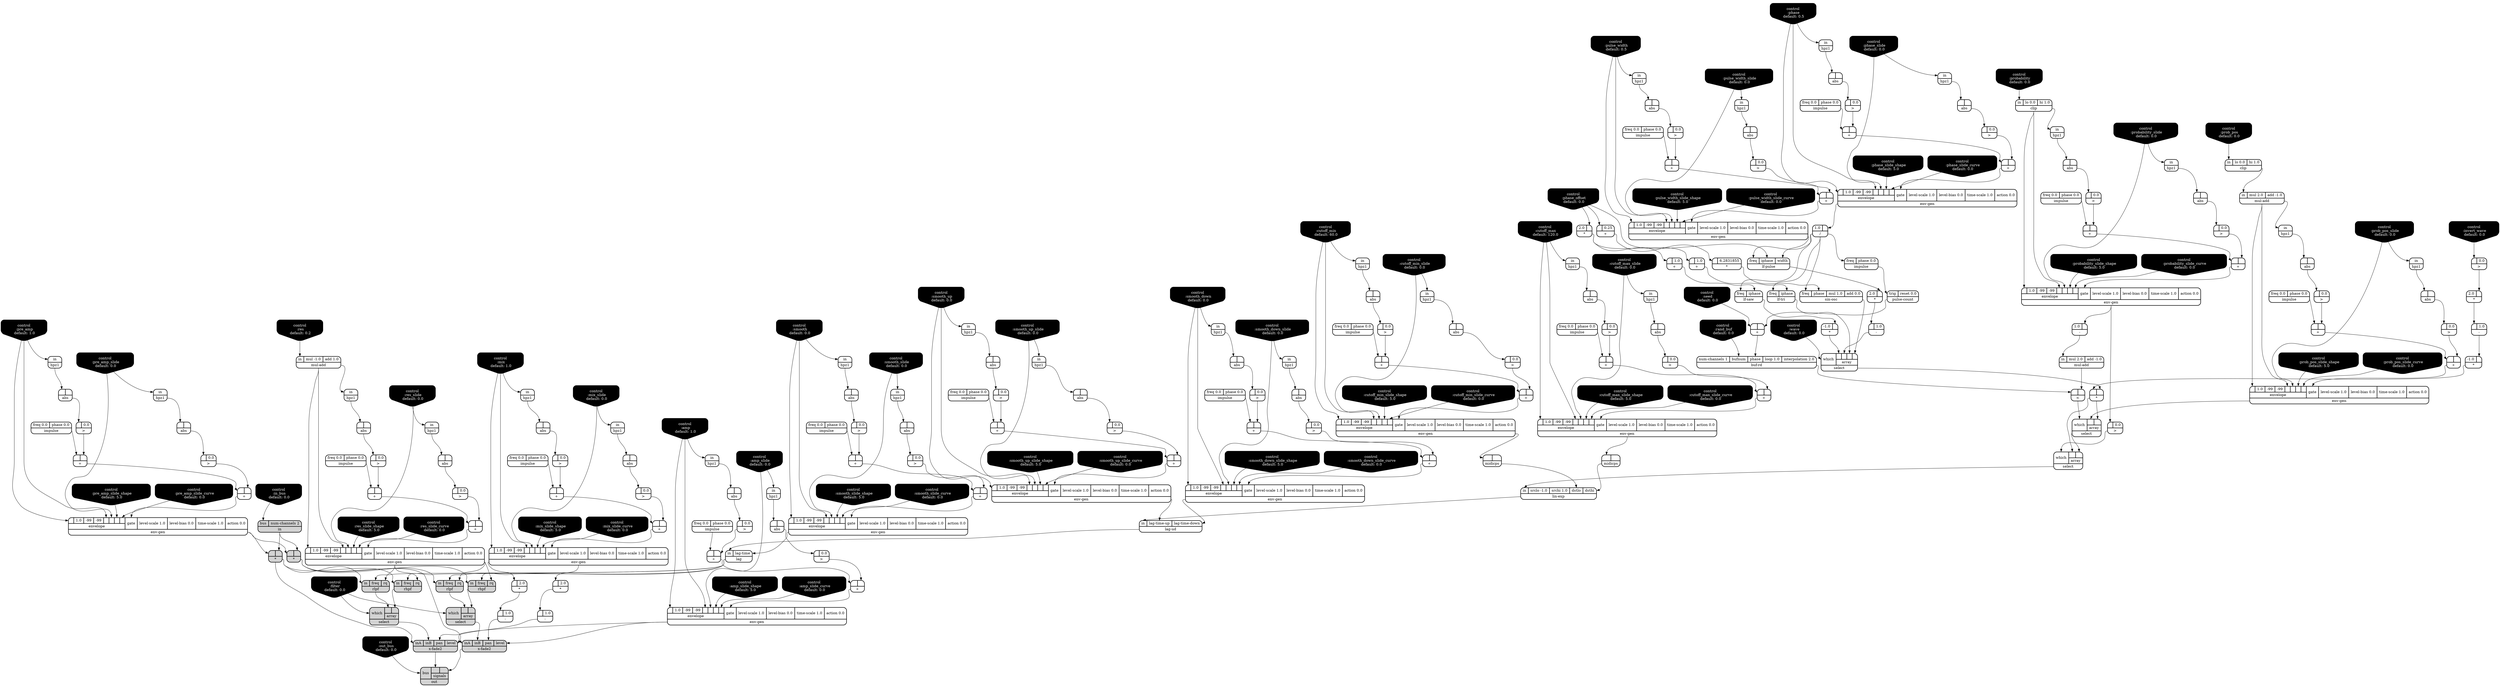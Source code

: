 digraph synthdef {
73 [label = "{{ <a> 2.0|<b> } |<__UG_NAME__>* }" style="bold, rounded" shape=record rankdir=LR];
75 [label = "{{ <a> -1.0|<b> } |<__UG_NAME__>* }" style="bold, rounded" shape=record rankdir=LR];
87 [label = "{{ <a> 2.0|<b> } |<__UG_NAME__>* }" style="bold, rounded" shape=record rankdir=LR];
90 [label = "{{ <a> -1.0|<b> } |<__UG_NAME__>* }" style="bold, rounded" shape=record rankdir=LR];
102 [label = "{{ <a> 2.0|<b> } |<__UG_NAME__>* }" style="bold, rounded" shape=record rankdir=LR];
107 [label = "{{ <a> |<b> 6.2831855} |<__UG_NAME__>* }" style="bold, rounded" shape=record rankdir=LR];
110 [label = "{{ <a> |<b> } |<__UG_NAME__>* }" style="bold, rounded" shape=record rankdir=LR];
201 [label = "{{ <a> |<b> } |<__UG_NAME__>* }" style="filled, bold, rounded"  shape=record rankdir=LR];
218 [label = "{{ <a> |<b> } |<__UG_NAME__>* }" style="filled, bold, rounded"  shape=record rankdir=LR];
228 [label = "{{ <a> |<b> 2.0} |<__UG_NAME__>* }" style="bold, rounded" shape=record rankdir=LR];
230 [label = "{{ <a> |<b> 2.0} |<__UG_NAME__>* }" style="bold, rounded" shape=record rankdir=LR];
65 [label = "{{ <a> |<b> } |<__UG_NAME__>+ }" style="bold, rounded" shape=record rankdir=LR];
69 [label = "{{ <a> |<b> } |<__UG_NAME__>+ }" style="bold, rounded" shape=record rankdir=LR];
80 [label = "{{ <a> |<b> } |<__UG_NAME__>+ }" style="bold, rounded" shape=record rankdir=LR];
84 [label = "{{ <a> |<b> } |<__UG_NAME__>+ }" style="bold, rounded" shape=record rankdir=LR];
88 [label = "{{ <a> |<b> 1.0} |<__UG_NAME__>+ }" style="bold, rounded" shape=record rankdir=LR];
95 [label = "{{ <a> |<b> } |<__UG_NAME__>+ }" style="bold, rounded" shape=record rankdir=LR];
99 [label = "{{ <a> |<b> } |<__UG_NAME__>+ }" style="bold, rounded" shape=record rankdir=LR];
104 [label = "{{ <a> |<b> 1.0} |<__UG_NAME__>+ }" style="bold, rounded" shape=record rankdir=LR];
106 [label = "{{ <a> |<b> 0.25} |<__UG_NAME__>+ }" style="bold, rounded" shape=record rankdir=LR];
113 [label = "{{ <a> |<b> } |<__UG_NAME__>+ }" style="bold, rounded" shape=record rankdir=LR];
124 [label = "{{ <a> |<b> } |<__UG_NAME__>+ }" style="bold, rounded" shape=record rankdir=LR];
128 [label = "{{ <a> |<b> } |<__UG_NAME__>+ }" style="bold, rounded" shape=record rankdir=LR];
136 [label = "{{ <a> |<b> } |<__UG_NAME__>+ }" style="bold, rounded" shape=record rankdir=LR];
140 [label = "{{ <a> |<b> } |<__UG_NAME__>+ }" style="bold, rounded" shape=record rankdir=LR];
147 [label = "{{ <a> |<b> } |<__UG_NAME__>+ }" style="bold, rounded" shape=record rankdir=LR];
151 [label = "{{ <a> |<b> } |<__UG_NAME__>+ }" style="bold, rounded" shape=record rankdir=LR];
159 [label = "{{ <a> |<b> } |<__UG_NAME__>+ }" style="bold, rounded" shape=record rankdir=LR];
163 [label = "{{ <a> |<b> } |<__UG_NAME__>+ }" style="bold, rounded" shape=record rankdir=LR];
169 [label = "{{ <a> |<b> } |<__UG_NAME__>+ }" style="bold, rounded" shape=record rankdir=LR];
173 [label = "{{ <a> |<b> } |<__UG_NAME__>+ }" style="bold, rounded" shape=record rankdir=LR];
180 [label = "{{ <a> |<b> } |<__UG_NAME__>+ }" style="bold, rounded" shape=record rankdir=LR];
184 [label = "{{ <a> |<b> } |<__UG_NAME__>+ }" style="bold, rounded" shape=record rankdir=LR];
194 [label = "{{ <a> |<b> } |<__UG_NAME__>+ }" style="bold, rounded" shape=record rankdir=LR];
198 [label = "{{ <a> |<b> } |<__UG_NAME__>+ }" style="bold, rounded" shape=record rankdir=LR];
207 [label = "{{ <a> |<b> } |<__UG_NAME__>+ }" style="bold, rounded" shape=record rankdir=LR];
211 [label = "{{ <a> |<b> } |<__UG_NAME__>+ }" style="bold, rounded" shape=record rankdir=LR];
217 [label = "{{ <a> |<b> } |<__UG_NAME__>+ }" style="bold, rounded" shape=record rankdir=LR];
226 [label = "{{ <a> |<b> } |<__UG_NAME__>+ }" style="bold, rounded" shape=record rankdir=LR];
238 [label = "{{ <a> |<b> } |<__UG_NAME__>+ }" style="bold, rounded" shape=record rankdir=LR];
239 [label = "{{ <a> |<b> } |<__UG_NAME__>+ }" style="bold, rounded" shape=record rankdir=LR];
74 [label = "{{ <a> |<b> 1.0} |<__UG_NAME__>- }" style="bold, rounded" shape=record rankdir=LR];
103 [label = "{{ <a> |<b> 1.0} |<__UG_NAME__>- }" style="bold, rounded" shape=record rankdir=LR];
115 [label = "{{ <a> 1.0|<b> } |<__UG_NAME__>- }" style="bold, rounded" shape=record rankdir=LR];
229 [label = "{{ <a> |<b> 1.0} |<__UG_NAME__>- }" style="bold, rounded" shape=record rankdir=LR];
231 [label = "{{ <a> |<b> 1.0} |<__UG_NAME__>- }" style="bold, rounded" shape=record rankdir=LR];
86 [label = "{{ <a> 1.0|<b> } |<__UG_NAME__>/ }" style="bold, rounded" shape=record rankdir=LR];
117 [label = "{{ <a> |<b> } |<__UG_NAME__>\< }" style="bold, rounded" shape=record rankdir=LR];
64 [label = "{{ <a> |<b> 0.0} |<__UG_NAME__>\> }" style="bold, rounded" shape=record rankdir=LR];
68 [label = "{{ <a> |<b> 0.0} |<__UG_NAME__>\> }" style="bold, rounded" shape=record rankdir=LR];
71 [label = "{{ <a> |<b> 0.0} |<__UG_NAME__>\> }" style="bold, rounded" shape=record rankdir=LR];
72 [label = "{{ <a> |<b> 0.0} |<__UG_NAME__>\> }" style="bold, rounded" shape=record rankdir=LR];
79 [label = "{{ <a> |<b> 0.0} |<__UG_NAME__>\> }" style="bold, rounded" shape=record rankdir=LR];
83 [label = "{{ <a> |<b> 0.0} |<__UG_NAME__>\> }" style="bold, rounded" shape=record rankdir=LR];
94 [label = "{{ <a> |<b> 0.0} |<__UG_NAME__>\> }" style="bold, rounded" shape=record rankdir=LR];
98 [label = "{{ <a> |<b> 0.0} |<__UG_NAME__>\> }" style="bold, rounded" shape=record rankdir=LR];
123 [label = "{{ <a> |<b> 0.0} |<__UG_NAME__>\> }" style="bold, rounded" shape=record rankdir=LR];
127 [label = "{{ <a> |<b> 0.0} |<__UG_NAME__>\> }" style="bold, rounded" shape=record rankdir=LR];
135 [label = "{{ <a> |<b> 0.0} |<__UG_NAME__>\> }" style="bold, rounded" shape=record rankdir=LR];
139 [label = "{{ <a> |<b> 0.0} |<__UG_NAME__>\> }" style="bold, rounded" shape=record rankdir=LR];
146 [label = "{{ <a> |<b> 0.0} |<__UG_NAME__>\> }" style="bold, rounded" shape=record rankdir=LR];
150 [label = "{{ <a> |<b> 0.0} |<__UG_NAME__>\> }" style="bold, rounded" shape=record rankdir=LR];
158 [label = "{{ <a> |<b> 0.0} |<__UG_NAME__>\> }" style="bold, rounded" shape=record rankdir=LR];
162 [label = "{{ <a> |<b> 0.0} |<__UG_NAME__>\> }" style="bold, rounded" shape=record rankdir=LR];
168 [label = "{{ <a> |<b> 0.0} |<__UG_NAME__>\> }" style="bold, rounded" shape=record rankdir=LR];
172 [label = "{{ <a> |<b> 0.0} |<__UG_NAME__>\> }" style="bold, rounded" shape=record rankdir=LR];
179 [label = "{{ <a> |<b> 0.0} |<__UG_NAME__>\> }" style="bold, rounded" shape=record rankdir=LR];
183 [label = "{{ <a> |<b> 0.0} |<__UG_NAME__>\> }" style="bold, rounded" shape=record rankdir=LR];
189 [label = "{{ <a> |<b> 0.0} |<__UG_NAME__>\> }" style="bold, rounded" shape=record rankdir=LR];
193 [label = "{{ <a> |<b> 0.0} |<__UG_NAME__>\> }" style="bold, rounded" shape=record rankdir=LR];
197 [label = "{{ <a> |<b> 0.0} |<__UG_NAME__>\> }" style="bold, rounded" shape=record rankdir=LR];
206 [label = "{{ <a> |<b> 0.0} |<__UG_NAME__>\> }" style="bold, rounded" shape=record rankdir=LR];
210 [label = "{{ <a> |<b> 0.0} |<__UG_NAME__>\> }" style="bold, rounded" shape=record rankdir=LR];
216 [label = "{{ <a> |<b> 0.0} |<__UG_NAME__>\> }" style="bold, rounded" shape=record rankdir=LR];
225 [label = "{{ <a> |<b> 0.0} |<__UG_NAME__>\> }" style="bold, rounded" shape=record rankdir=LR];
237 [label = "{{ <a> |<b> 0.0} |<__UG_NAME__>\> }" style="bold, rounded" shape=record rankdir=LR];
63 [label = "{{ <a> |<b> } |<__UG_NAME__>abs }" style="bold, rounded" shape=record rankdir=LR];
67 [label = "{{ <a> |<b> } |<__UG_NAME__>abs }" style="bold, rounded" shape=record rankdir=LR];
78 [label = "{{ <a> |<b> } |<__UG_NAME__>abs }" style="bold, rounded" shape=record rankdir=LR];
82 [label = "{{ <a> |<b> } |<__UG_NAME__>abs }" style="bold, rounded" shape=record rankdir=LR];
93 [label = "{{ <a> |<b> } |<__UG_NAME__>abs }" style="bold, rounded" shape=record rankdir=LR];
97 [label = "{{ <a> |<b> } |<__UG_NAME__>abs }" style="bold, rounded" shape=record rankdir=LR];
122 [label = "{{ <a> |<b> } |<__UG_NAME__>abs }" style="bold, rounded" shape=record rankdir=LR];
126 [label = "{{ <a> |<b> } |<__UG_NAME__>abs }" style="bold, rounded" shape=record rankdir=LR];
134 [label = "{{ <a> |<b> } |<__UG_NAME__>abs }" style="bold, rounded" shape=record rankdir=LR];
138 [label = "{{ <a> |<b> } |<__UG_NAME__>abs }" style="bold, rounded" shape=record rankdir=LR];
145 [label = "{{ <a> |<b> } |<__UG_NAME__>abs }" style="bold, rounded" shape=record rankdir=LR];
149 [label = "{{ <a> |<b> } |<__UG_NAME__>abs }" style="bold, rounded" shape=record rankdir=LR];
157 [label = "{{ <a> |<b> } |<__UG_NAME__>abs }" style="bold, rounded" shape=record rankdir=LR];
161 [label = "{{ <a> |<b> } |<__UG_NAME__>abs }" style="bold, rounded" shape=record rankdir=LR];
167 [label = "{{ <a> |<b> } |<__UG_NAME__>abs }" style="bold, rounded" shape=record rankdir=LR];
171 [label = "{{ <a> |<b> } |<__UG_NAME__>abs }" style="bold, rounded" shape=record rankdir=LR];
178 [label = "{{ <a> |<b> } |<__UG_NAME__>abs }" style="bold, rounded" shape=record rankdir=LR];
182 [label = "{{ <a> |<b> } |<__UG_NAME__>abs }" style="bold, rounded" shape=record rankdir=LR];
188 [label = "{{ <a> |<b> } |<__UG_NAME__>abs }" style="bold, rounded" shape=record rankdir=LR];
192 [label = "{{ <a> |<b> } |<__UG_NAME__>abs }" style="bold, rounded" shape=record rankdir=LR];
196 [label = "{{ <a> |<b> } |<__UG_NAME__>abs }" style="bold, rounded" shape=record rankdir=LR];
205 [label = "{{ <a> |<b> } |<__UG_NAME__>abs }" style="bold, rounded" shape=record rankdir=LR];
209 [label = "{{ <a> |<b> } |<__UG_NAME__>abs }" style="bold, rounded" shape=record rankdir=LR];
215 [label = "{{ <a> |<b> } |<__UG_NAME__>abs }" style="bold, rounded" shape=record rankdir=LR];
224 [label = "{{ <a> |<b> } |<__UG_NAME__>abs }" style="bold, rounded" shape=record rankdir=LR];
236 [label = "{{ <a> |<b> } |<__UG_NAME__>abs }" style="bold, rounded" shape=record rankdir=LR];
114 [label = "{{ <num____channels> num-channels 1|<bufnum> bufnum|<phase> phase|<loop> loop 1.0|<interpolation> interpolation 2.0} |<__UG_NAME__>buf-rd }" style="bold, rounded" shape=record rankdir=LR];
61 [label = "{{ <in> in|<lo> lo 0.0|<hi> hi 1.0} |<__UG_NAME__>clip }" style="bold, rounded" shape=record rankdir=LR];
119 [label = "{{ <in> in|<lo> lo 0.0|<hi> hi 1.0} |<__UG_NAME__>clip }" style="bold, rounded" shape=record rankdir=LR];
0 [label = "control
 :amp
 default: 1.0" shape=invhouse style="rounded, filled, bold" fillcolor=black fontcolor=white ]; 
1 [label = "control
 :amp_slide
 default: 0.0" shape=invhouse style="rounded, filled, bold" fillcolor=black fontcolor=white ]; 
2 [label = "control
 :amp_slide_shape
 default: 5.0" shape=invhouse style="rounded, filled, bold" fillcolor=black fontcolor=white ]; 
3 [label = "control
 :amp_slide_curve
 default: 0.0" shape=invhouse style="rounded, filled, bold" fillcolor=black fontcolor=white ]; 
4 [label = "control
 :mix
 default: 1.0" shape=invhouse style="rounded, filled, bold" fillcolor=black fontcolor=white ]; 
5 [label = "control
 :mix_slide
 default: 0.0" shape=invhouse style="rounded, filled, bold" fillcolor=black fontcolor=white ]; 
6 [label = "control
 :mix_slide_shape
 default: 5.0" shape=invhouse style="rounded, filled, bold" fillcolor=black fontcolor=white ]; 
7 [label = "control
 :mix_slide_curve
 default: 0.0" shape=invhouse style="rounded, filled, bold" fillcolor=black fontcolor=white ]; 
8 [label = "control
 :pre_amp
 default: 1.0" shape=invhouse style="rounded, filled, bold" fillcolor=black fontcolor=white ]; 
9 [label = "control
 :pre_amp_slide
 default: 0.0" shape=invhouse style="rounded, filled, bold" fillcolor=black fontcolor=white ]; 
10 [label = "control
 :pre_amp_slide_shape
 default: 5.0" shape=invhouse style="rounded, filled, bold" fillcolor=black fontcolor=white ]; 
11 [label = "control
 :pre_amp_slide_curve
 default: 0.0" shape=invhouse style="rounded, filled, bold" fillcolor=black fontcolor=white ]; 
12 [label = "control
 :phase
 default: 0.5" shape=invhouse style="rounded, filled, bold" fillcolor=black fontcolor=white ]; 
13 [label = "control
 :phase_slide
 default: 0.0" shape=invhouse style="rounded, filled, bold" fillcolor=black fontcolor=white ]; 
14 [label = "control
 :phase_slide_shape
 default: 5.0" shape=invhouse style="rounded, filled, bold" fillcolor=black fontcolor=white ]; 
15 [label = "control
 :phase_slide_curve
 default: 0.0" shape=invhouse style="rounded, filled, bold" fillcolor=black fontcolor=white ]; 
16 [label = "control
 :cutoff_min
 default: 60.0" shape=invhouse style="rounded, filled, bold" fillcolor=black fontcolor=white ]; 
17 [label = "control
 :cutoff_min_slide
 default: 0.0" shape=invhouse style="rounded, filled, bold" fillcolor=black fontcolor=white ]; 
18 [label = "control
 :cutoff_min_slide_shape
 default: 5.0" shape=invhouse style="rounded, filled, bold" fillcolor=black fontcolor=white ]; 
19 [label = "control
 :cutoff_min_slide_curve
 default: 0.0" shape=invhouse style="rounded, filled, bold" fillcolor=black fontcolor=white ]; 
20 [label = "control
 :cutoff_max
 default: 120.0" shape=invhouse style="rounded, filled, bold" fillcolor=black fontcolor=white ]; 
21 [label = "control
 :cutoff_max_slide
 default: 0.0" shape=invhouse style="rounded, filled, bold" fillcolor=black fontcolor=white ]; 
22 [label = "control
 :cutoff_max_slide_shape
 default: 5.0" shape=invhouse style="rounded, filled, bold" fillcolor=black fontcolor=white ]; 
23 [label = "control
 :cutoff_max_slide_curve
 default: 0.0" shape=invhouse style="rounded, filled, bold" fillcolor=black fontcolor=white ]; 
24 [label = "control
 :res
 default: 0.2" shape=invhouse style="rounded, filled, bold" fillcolor=black fontcolor=white ]; 
25 [label = "control
 :res_slide
 default: 0.0" shape=invhouse style="rounded, filled, bold" fillcolor=black fontcolor=white ]; 
26 [label = "control
 :res_slide_shape
 default: 5.0" shape=invhouse style="rounded, filled, bold" fillcolor=black fontcolor=white ]; 
27 [label = "control
 :res_slide_curve
 default: 0.0" shape=invhouse style="rounded, filled, bold" fillcolor=black fontcolor=white ]; 
28 [label = "control
 :pulse_width
 default: 0.5" shape=invhouse style="rounded, filled, bold" fillcolor=black fontcolor=white ]; 
29 [label = "control
 :pulse_width_slide
 default: 0.0" shape=invhouse style="rounded, filled, bold" fillcolor=black fontcolor=white ]; 
30 [label = "control
 :pulse_width_slide_shape
 default: 5.0" shape=invhouse style="rounded, filled, bold" fillcolor=black fontcolor=white ]; 
31 [label = "control
 :pulse_width_slide_curve
 default: 0.0" shape=invhouse style="rounded, filled, bold" fillcolor=black fontcolor=white ]; 
32 [label = "control
 :filter
 default: 0.0" shape=invhouse style="rounded, filled, bold" fillcolor=black fontcolor=white ]; 
33 [label = "control
 :smooth
 default: 0.0" shape=invhouse style="rounded, filled, bold" fillcolor=black fontcolor=white ]; 
34 [label = "control
 :smooth_slide
 default: 0.0" shape=invhouse style="rounded, filled, bold" fillcolor=black fontcolor=white ]; 
35 [label = "control
 :smooth_slide_shape
 default: 5.0" shape=invhouse style="rounded, filled, bold" fillcolor=black fontcolor=white ]; 
36 [label = "control
 :smooth_slide_curve
 default: 0.0" shape=invhouse style="rounded, filled, bold" fillcolor=black fontcolor=white ]; 
37 [label = "control
 :smooth_up
 default: 0.0" shape=invhouse style="rounded, filled, bold" fillcolor=black fontcolor=white ]; 
38 [label = "control
 :smooth_up_slide
 default: 0.0" shape=invhouse style="rounded, filled, bold" fillcolor=black fontcolor=white ]; 
39 [label = "control
 :smooth_up_slide_shape
 default: 5.0" shape=invhouse style="rounded, filled, bold" fillcolor=black fontcolor=white ]; 
40 [label = "control
 :smooth_up_slide_curve
 default: 0.0" shape=invhouse style="rounded, filled, bold" fillcolor=black fontcolor=white ]; 
41 [label = "control
 :smooth_down
 default: 0.0" shape=invhouse style="rounded, filled, bold" fillcolor=black fontcolor=white ]; 
42 [label = "control
 :smooth_down_slide
 default: 0.0" shape=invhouse style="rounded, filled, bold" fillcolor=black fontcolor=white ]; 
43 [label = "control
 :smooth_down_slide_shape
 default: 5.0" shape=invhouse style="rounded, filled, bold" fillcolor=black fontcolor=white ]; 
44 [label = "control
 :smooth_down_slide_curve
 default: 0.0" shape=invhouse style="rounded, filled, bold" fillcolor=black fontcolor=white ]; 
45 [label = "control
 :phase_offset
 default: 0.0" shape=invhouse style="rounded, filled, bold" fillcolor=black fontcolor=white ]; 
46 [label = "control
 :wave
 default: 0.0" shape=invhouse style="rounded, filled, bold" fillcolor=black fontcolor=white ]; 
47 [label = "control
 :invert_wave
 default: 0.0" shape=invhouse style="rounded, filled, bold" fillcolor=black fontcolor=white ]; 
48 [label = "control
 :probability
 default: 0.0" shape=invhouse style="rounded, filled, bold" fillcolor=black fontcolor=white ]; 
49 [label = "control
 :probability_slide
 default: 0.0" shape=invhouse style="rounded, filled, bold" fillcolor=black fontcolor=white ]; 
50 [label = "control
 :probability_slide_shape
 default: 5.0" shape=invhouse style="rounded, filled, bold" fillcolor=black fontcolor=white ]; 
51 [label = "control
 :probability_slide_curve
 default: 0.0" shape=invhouse style="rounded, filled, bold" fillcolor=black fontcolor=white ]; 
52 [label = "control
 :prob_pos
 default: 0.0" shape=invhouse style="rounded, filled, bold" fillcolor=black fontcolor=white ]; 
53 [label = "control
 :prob_pos_slide
 default: 0.0" shape=invhouse style="rounded, filled, bold" fillcolor=black fontcolor=white ]; 
54 [label = "control
 :prob_pos_slide_shape
 default: 5.0" shape=invhouse style="rounded, filled, bold" fillcolor=black fontcolor=white ]; 
55 [label = "control
 :prob_pos_slide_curve
 default: 0.0" shape=invhouse style="rounded, filled, bold" fillcolor=black fontcolor=white ]; 
56 [label = "control
 :seed
 default: 0.0" shape=invhouse style="rounded, filled, bold" fillcolor=black fontcolor=white ]; 
57 [label = "control
 :rand_buf
 default: 0.0" shape=invhouse style="rounded, filled, bold" fillcolor=black fontcolor=white ]; 
58 [label = "control
 :in_bus
 default: 0.0" shape=invhouse style="rounded, filled, bold" fillcolor=black fontcolor=white ]; 
59 [label = "control
 :out_bus
 default: 0.0" shape=invhouse style="rounded, filled, bold" fillcolor=black fontcolor=white ]; 
70 [label = "{{ {{<envelope___clip___0>|1.0|-99|-99|<envelope___clip___4>|<envelope___control___5>|<envelope___control___6>|<envelope___control___7>}|envelope}|<gate> gate|<level____scale> level-scale 1.0|<level____bias> level-bias 0.0|<time____scale> time-scale 1.0|<action> action 0.0} |<__UG_NAME__>env-gen }" style="bold, rounded" shape=record rankdir=LR];
85 [label = "{{ {{<envelope___control___0>|1.0|-99|-99|<envelope___control___4>|<envelope___control___5>|<envelope___control___6>|<envelope___control___7>}|envelope}|<gate> gate|<level____scale> level-scale 1.0|<level____bias> level-bias 0.0|<time____scale> time-scale 1.0|<action> action 0.0} |<__UG_NAME__>env-gen }" style="bold, rounded" shape=record rankdir=LR];
100 [label = "{{ {{<envelope___control___0>|1.0|-99|-99|<envelope___control___4>|<envelope___control___5>|<envelope___control___6>|<envelope___control___7>}|envelope}|<gate> gate|<level____scale> level-scale 1.0|<level____bias> level-bias 0.0|<time____scale> time-scale 1.0|<action> action 0.0} |<__UG_NAME__>env-gen }" style="bold, rounded" shape=record rankdir=LR];
129 [label = "{{ {{<envelope___mul____add___0>|1.0|-99|-99|<envelope___mul____add___4>|<envelope___control___5>|<envelope___control___6>|<envelope___control___7>}|envelope}|<gate> gate|<level____scale> level-scale 1.0|<level____bias> level-bias 0.0|<time____scale> time-scale 1.0|<action> action 0.0} |<__UG_NAME__>env-gen }" style="bold, rounded" shape=record rankdir=LR];
141 [label = "{{ {{<envelope___control___0>|1.0|-99|-99|<envelope___control___4>|<envelope___control___5>|<envelope___control___6>|<envelope___control___7>}|envelope}|<gate> gate|<level____scale> level-scale 1.0|<level____bias> level-bias 0.0|<time____scale> time-scale 1.0|<action> action 0.0} |<__UG_NAME__>env-gen }" style="bold, rounded" shape=record rankdir=LR];
152 [label = "{{ {{<envelope___control___0>|1.0|-99|-99|<envelope___control___4>|<envelope___control___5>|<envelope___control___6>|<envelope___control___7>}|envelope}|<gate> gate|<level____scale> level-scale 1.0|<level____bias> level-bias 0.0|<time____scale> time-scale 1.0|<action> action 0.0} |<__UG_NAME__>env-gen }" style="bold, rounded" shape=record rankdir=LR];
164 [label = "{{ {{<envelope___control___0>|1.0|-99|-99|<envelope___control___4>|<envelope___control___5>|<envelope___control___6>|<envelope___control___7>}|envelope}|<gate> gate|<level____scale> level-scale 1.0|<level____bias> level-bias 0.0|<time____scale> time-scale 1.0|<action> action 0.0} |<__UG_NAME__>env-gen }" style="bold, rounded" shape=record rankdir=LR];
174 [label = "{{ {{<envelope___control___0>|1.0|-99|-99|<envelope___control___4>|<envelope___control___5>|<envelope___control___6>|<envelope___control___7>}|envelope}|<gate> gate|<level____scale> level-scale 1.0|<level____bias> level-bias 0.0|<time____scale> time-scale 1.0|<action> action 0.0} |<__UG_NAME__>env-gen }" style="bold, rounded" shape=record rankdir=LR];
185 [label = "{{ {{<envelope___control___0>|1.0|-99|-99|<envelope___control___4>|<envelope___control___5>|<envelope___control___6>|<envelope___control___7>}|envelope}|<gate> gate|<level____scale> level-scale 1.0|<level____bias> level-bias 0.0|<time____scale> time-scale 1.0|<action> action 0.0} |<__UG_NAME__>env-gen }" style="bold, rounded" shape=record rankdir=LR];
199 [label = "{{ {{<envelope___control___0>|1.0|-99|-99|<envelope___control___4>|<envelope___control___5>|<envelope___control___6>|<envelope___control___7>}|envelope}|<gate> gate|<level____scale> level-scale 1.0|<level____bias> level-bias 0.0|<time____scale> time-scale 1.0|<action> action 0.0} |<__UG_NAME__>env-gen }" style="bold, rounded" shape=record rankdir=LR];
212 [label = "{{ {{<envelope___mul____add___0>|1.0|-99|-99|<envelope___mul____add___4>|<envelope___control___5>|<envelope___control___6>|<envelope___control___7>}|envelope}|<gate> gate|<level____scale> level-scale 1.0|<level____bias> level-bias 0.0|<time____scale> time-scale 1.0|<action> action 0.0} |<__UG_NAME__>env-gen }" style="bold, rounded" shape=record rankdir=LR];
227 [label = "{{ {{<envelope___control___0>|1.0|-99|-99|<envelope___control___4>|<envelope___control___5>|<envelope___control___6>|<envelope___control___7>}|envelope}|<gate> gate|<level____scale> level-scale 1.0|<level____bias> level-bias 0.0|<time____scale> time-scale 1.0|<action> action 0.0} |<__UG_NAME__>env-gen }" style="bold, rounded" shape=record rankdir=LR];
240 [label = "{{ {{<envelope___control___0>|1.0|-99|-99|<envelope___control___4>|<envelope___control___5>|<envelope___control___6>|<envelope___control___7>}|envelope}|<gate> gate|<level____scale> level-scale 1.0|<level____bias> level-bias 0.0|<time____scale> time-scale 1.0|<action> action 0.0} |<__UG_NAME__>env-gen }" style="bold, rounded" shape=record rankdir=LR];
62 [label = "{{ <in> in} |<__UG_NAME__>hpz1 }" style="bold, rounded" shape=record rankdir=LR];
66 [label = "{{ <in> in} |<__UG_NAME__>hpz1 }" style="bold, rounded" shape=record rankdir=LR];
77 [label = "{{ <in> in} |<__UG_NAME__>hpz1 }" style="bold, rounded" shape=record rankdir=LR];
81 [label = "{{ <in> in} |<__UG_NAME__>hpz1 }" style="bold, rounded" shape=record rankdir=LR];
92 [label = "{{ <in> in} |<__UG_NAME__>hpz1 }" style="bold, rounded" shape=record rankdir=LR];
96 [label = "{{ <in> in} |<__UG_NAME__>hpz1 }" style="bold, rounded" shape=record rankdir=LR];
121 [label = "{{ <in> in} |<__UG_NAME__>hpz1 }" style="bold, rounded" shape=record rankdir=LR];
125 [label = "{{ <in> in} |<__UG_NAME__>hpz1 }" style="bold, rounded" shape=record rankdir=LR];
133 [label = "{{ <in> in} |<__UG_NAME__>hpz1 }" style="bold, rounded" shape=record rankdir=LR];
137 [label = "{{ <in> in} |<__UG_NAME__>hpz1 }" style="bold, rounded" shape=record rankdir=LR];
144 [label = "{{ <in> in} |<__UG_NAME__>hpz1 }" style="bold, rounded" shape=record rankdir=LR];
148 [label = "{{ <in> in} |<__UG_NAME__>hpz1 }" style="bold, rounded" shape=record rankdir=LR];
156 [label = "{{ <in> in} |<__UG_NAME__>hpz1 }" style="bold, rounded" shape=record rankdir=LR];
160 [label = "{{ <in> in} |<__UG_NAME__>hpz1 }" style="bold, rounded" shape=record rankdir=LR];
166 [label = "{{ <in> in} |<__UG_NAME__>hpz1 }" style="bold, rounded" shape=record rankdir=LR];
170 [label = "{{ <in> in} |<__UG_NAME__>hpz1 }" style="bold, rounded" shape=record rankdir=LR];
177 [label = "{{ <in> in} |<__UG_NAME__>hpz1 }" style="bold, rounded" shape=record rankdir=LR];
181 [label = "{{ <in> in} |<__UG_NAME__>hpz1 }" style="bold, rounded" shape=record rankdir=LR];
187 [label = "{{ <in> in} |<__UG_NAME__>hpz1 }" style="bold, rounded" shape=record rankdir=LR];
191 [label = "{{ <in> in} |<__UG_NAME__>hpz1 }" style="bold, rounded" shape=record rankdir=LR];
195 [label = "{{ <in> in} |<__UG_NAME__>hpz1 }" style="bold, rounded" shape=record rankdir=LR];
204 [label = "{{ <in> in} |<__UG_NAME__>hpz1 }" style="bold, rounded" shape=record rankdir=LR];
208 [label = "{{ <in> in} |<__UG_NAME__>hpz1 }" style="bold, rounded" shape=record rankdir=LR];
214 [label = "{{ <in> in} |<__UG_NAME__>hpz1 }" style="bold, rounded" shape=record rankdir=LR];
223 [label = "{{ <in> in} |<__UG_NAME__>hpz1 }" style="bold, rounded" shape=record rankdir=LR];
235 [label = "{{ <in> in} |<__UG_NAME__>hpz1 }" style="bold, rounded" shape=record rankdir=LR];
60 [label = "{{ <freq> freq 0.0|<phase> phase 0.0} |<__UG_NAME__>impulse }" style="bold, rounded" shape=record rankdir=LR];
76 [label = "{{ <freq> freq 0.0|<phase> phase 0.0} |<__UG_NAME__>impulse }" style="bold, rounded" shape=record rankdir=LR];
91 [label = "{{ <freq> freq 0.0|<phase> phase 0.0} |<__UG_NAME__>impulse }" style="bold, rounded" shape=record rankdir=LR];
111 [label = "{{ <freq> freq|<phase> phase 0.0} |<__UG_NAME__>impulse }" style="bold, rounded" shape=record rankdir=LR];
118 [label = "{{ <freq> freq 0.0|<phase> phase 0.0} |<__UG_NAME__>impulse }" style="bold, rounded" shape=record rankdir=LR];
132 [label = "{{ <freq> freq 0.0|<phase> phase 0.0} |<__UG_NAME__>impulse }" style="bold, rounded" shape=record rankdir=LR];
143 [label = "{{ <freq> freq 0.0|<phase> phase 0.0} |<__UG_NAME__>impulse }" style="bold, rounded" shape=record rankdir=LR];
155 [label = "{{ <freq> freq 0.0|<phase> phase 0.0} |<__UG_NAME__>impulse }" style="bold, rounded" shape=record rankdir=LR];
165 [label = "{{ <freq> freq 0.0|<phase> phase 0.0} |<__UG_NAME__>impulse }" style="bold, rounded" shape=record rankdir=LR];
176 [label = "{{ <freq> freq 0.0|<phase> phase 0.0} |<__UG_NAME__>impulse }" style="bold, rounded" shape=record rankdir=LR];
190 [label = "{{ <freq> freq 0.0|<phase> phase 0.0} |<__UG_NAME__>impulse }" style="bold, rounded" shape=record rankdir=LR];
202 [label = "{{ <freq> freq 0.0|<phase> phase 0.0} |<__UG_NAME__>impulse }" style="bold, rounded" shape=record rankdir=LR];
213 [label = "{{ <freq> freq 0.0|<phase> phase 0.0} |<__UG_NAME__>impulse }" style="bold, rounded" shape=record rankdir=LR];
222 [label = "{{ <freq> freq 0.0|<phase> phase 0.0} |<__UG_NAME__>impulse }" style="bold, rounded" shape=record rankdir=LR];
200 [label = "{{ <bus> bus|<num____channels> num-channels 2} |<__UG_NAME__>in }" style="filled, bold, rounded"  shape=record rankdir=LR];
186 [label = "{{ <in> in|<lag____time> lag-time} |<__UG_NAME__>lag }" style="bold, rounded" shape=record rankdir=LR];
175 [label = "{{ <in> in|<lag____time____up> lag-time-up|<lag____time____down> lag-time-down} |<__UG_NAME__>lag-ud }" style="bold, rounded" shape=record rankdir=LR];
101 [label = "{{ <freq> freq|<iphase> iphase|<width> width} |<__UG_NAME__>lf-pulse }" style="bold, rounded" shape=record rankdir=LR];
89 [label = "{{ <freq> freq|<iphase> iphase} |<__UG_NAME__>lf-saw }" style="bold, rounded" shape=record rankdir=LR];
105 [label = "{{ <freq> freq|<iphase> iphase} |<__UG_NAME__>lf-tri }" style="bold, rounded" shape=record rankdir=LR];
154 [label = "{{ <in> in|<srclo> srclo -1.0|<srchi> srchi 1.0|<dstlo> dstlo|<dsthi> dsthi} |<__UG_NAME__>lin-exp }" style="bold, rounded" shape=record rankdir=LR];
142 [label = "{{ <a> |<b> } |<__UG_NAME__>midicps }" style="bold, rounded" shape=record rankdir=LR];
153 [label = "{{ <a> |<b> } |<__UG_NAME__>midicps }" style="bold, rounded" shape=record rankdir=LR];
116 [label = "{{ <in> in|<mul> mul 2.0|<add> add -1.0} |<__UG_NAME__>mul-add }" style="bold, rounded" shape=record rankdir=LR];
120 [label = "{{ <in> in|<mul> mul 2.0|<add> add -1.0} |<__UG_NAME__>mul-add }" style="bold, rounded" shape=record rankdir=LR];
203 [label = "{{ <in> in|<mul> mul -1.0|<add> add 1.0} |<__UG_NAME__>mul-add }" style="bold, rounded" shape=record rankdir=LR];
243 [label = "{{ <bus> bus|{{<signals___x____fade2___0>|<signals___x____fade2___1>}|signals}} |<__UG_NAME__>out }" style="filled, bold, rounded"  shape=record rankdir=LR];
112 [label = "{{ <trig> trig|<reset> reset 0.0} |<__UG_NAME__>pulse-count }" style="bold, rounded" shape=record rankdir=LR];
220 [label = "{{ <in> in|<freq> freq|<rq> rq} |<__UG_NAME__>rhpf }" style="filled, bold, rounded"  shape=record rankdir=LR];
233 [label = "{{ <in> in|<freq> freq|<rq> rq} |<__UG_NAME__>rhpf }" style="filled, bold, rounded"  shape=record rankdir=LR];
219 [label = "{{ <in> in|<freq> freq|<rq> rq} |<__UG_NAME__>rlpf }" style="filled, bold, rounded"  shape=record rankdir=LR];
232 [label = "{{ <in> in|<freq> freq|<rq> rq} |<__UG_NAME__>rlpf }" style="filled, bold, rounded"  shape=record rankdir=LR];
109 [label = "{{ <which> which|{{<array___binary____op____u____gen___0>|<array___binary____op____u____gen___1>|<array___lf____tri___2>|<array___sin____osc___3>}|array}} |<__UG_NAME__>select }" style="bold, rounded" shape=record rankdir=LR];
130 [label = "{{ <which> which|{{<array___env____gen___0>|<array___binary____op____u____gen___1>}|array}} |<__UG_NAME__>select }" style="bold, rounded" shape=record rankdir=LR];
131 [label = "{{ <which> which|{{<array___binary____op____u____gen___0>|<array___select___1>}|array}} |<__UG_NAME__>select }" style="bold, rounded" shape=record rankdir=LR];
221 [label = "{{ <which> which|{{<array___rlpf___0>|<array___rhpf___1>}|array}} |<__UG_NAME__>select }" style="filled, bold, rounded"  shape=record rankdir=LR];
234 [label = "{{ <which> which|{{<array___rlpf___0>|<array___rhpf___1>}|array}} |<__UG_NAME__>select }" style="filled, bold, rounded"  shape=record rankdir=LR];
108 [label = "{{ <freq> freq|<phase> phase|<mul> mul 1.0|<add> add 0.0} |<__UG_NAME__>sin-osc }" style="bold, rounded" shape=record rankdir=LR];
241 [label = "{{ <ina> inA|<inb> inB|<pan> pan|<level> level} |<__UG_NAME__>x-fade2 }" style="filled, bold, rounded"  shape=record rankdir=LR];
242 [label = "{{ <ina> inA|<inb> inB|<pan> pan|<level> level} |<__UG_NAME__>x-fade2 }" style="filled, bold, rounded"  shape=record rankdir=LR];

72:__UG_NAME__ -> 73:b ;
74:__UG_NAME__ -> 75:b ;
45:__UG_NAME__ -> 87:b ;
89:__UG_NAME__ -> 90:b ;
101:__UG_NAME__ -> 102:b ;
106:__UG_NAME__ -> 107:a ;
109:__UG_NAME__ -> 110:b ;
75:__UG_NAME__ -> 110:a ;
200:__UG_NAME__ -> 201:b ;
199:__UG_NAME__ -> 201:a ;
200:__UG_NAME__ -> 218:b ;
199:__UG_NAME__ -> 218:a ;
227:__UG_NAME__ -> 228:a ;
227:__UG_NAME__ -> 230:a ;
64:__UG_NAME__ -> 65:b ;
60:__UG_NAME__ -> 65:a ;
68:__UG_NAME__ -> 69:b ;
65:__UG_NAME__ -> 69:a ;
79:__UG_NAME__ -> 80:b ;
76:__UG_NAME__ -> 80:a ;
83:__UG_NAME__ -> 84:b ;
80:__UG_NAME__ -> 84:a ;
87:__UG_NAME__ -> 88:a ;
94:__UG_NAME__ -> 95:b ;
91:__UG_NAME__ -> 95:a ;
98:__UG_NAME__ -> 99:b ;
95:__UG_NAME__ -> 99:a ;
87:__UG_NAME__ -> 104:a ;
45:__UG_NAME__ -> 106:a ;
112:__UG_NAME__ -> 113:b ;
56:__UG_NAME__ -> 113:a ;
123:__UG_NAME__ -> 124:b ;
118:__UG_NAME__ -> 124:a ;
127:__UG_NAME__ -> 128:b ;
124:__UG_NAME__ -> 128:a ;
135:__UG_NAME__ -> 136:b ;
132:__UG_NAME__ -> 136:a ;
139:__UG_NAME__ -> 140:b ;
136:__UG_NAME__ -> 140:a ;
146:__UG_NAME__ -> 147:b ;
143:__UG_NAME__ -> 147:a ;
150:__UG_NAME__ -> 151:b ;
147:__UG_NAME__ -> 151:a ;
158:__UG_NAME__ -> 159:b ;
155:__UG_NAME__ -> 159:a ;
162:__UG_NAME__ -> 163:b ;
159:__UG_NAME__ -> 163:a ;
168:__UG_NAME__ -> 169:b ;
165:__UG_NAME__ -> 169:a ;
172:__UG_NAME__ -> 173:b ;
169:__UG_NAME__ -> 173:a ;
179:__UG_NAME__ -> 180:b ;
176:__UG_NAME__ -> 180:a ;
183:__UG_NAME__ -> 184:b ;
180:__UG_NAME__ -> 184:a ;
193:__UG_NAME__ -> 194:b ;
190:__UG_NAME__ -> 194:a ;
197:__UG_NAME__ -> 198:b ;
194:__UG_NAME__ -> 198:a ;
206:__UG_NAME__ -> 207:b ;
202:__UG_NAME__ -> 207:a ;
210:__UG_NAME__ -> 211:b ;
207:__UG_NAME__ -> 211:a ;
216:__UG_NAME__ -> 217:b ;
213:__UG_NAME__ -> 217:a ;
225:__UG_NAME__ -> 226:b ;
217:__UG_NAME__ -> 226:a ;
237:__UG_NAME__ -> 238:b ;
222:__UG_NAME__ -> 238:a ;
189:__UG_NAME__ -> 239:b ;
238:__UG_NAME__ -> 239:a ;
73:__UG_NAME__ -> 74:a ;
102:__UG_NAME__ -> 103:a ;
70:__UG_NAME__ -> 115:b ;
228:__UG_NAME__ -> 229:a ;
230:__UG_NAME__ -> 231:a ;
85:__UG_NAME__ -> 86:b ;
116:__UG_NAME__ -> 117:b ;
114:__UG_NAME__ -> 117:a ;
63:__UG_NAME__ -> 64:a ;
67:__UG_NAME__ -> 68:a ;
70:__UG_NAME__ -> 71:a ;
47:__UG_NAME__ -> 72:a ;
78:__UG_NAME__ -> 79:a ;
82:__UG_NAME__ -> 83:a ;
93:__UG_NAME__ -> 94:a ;
97:__UG_NAME__ -> 98:a ;
122:__UG_NAME__ -> 123:a ;
126:__UG_NAME__ -> 127:a ;
134:__UG_NAME__ -> 135:a ;
138:__UG_NAME__ -> 139:a ;
145:__UG_NAME__ -> 146:a ;
149:__UG_NAME__ -> 150:a ;
157:__UG_NAME__ -> 158:a ;
161:__UG_NAME__ -> 162:a ;
167:__UG_NAME__ -> 168:a ;
171:__UG_NAME__ -> 172:a ;
178:__UG_NAME__ -> 179:a ;
182:__UG_NAME__ -> 183:a ;
188:__UG_NAME__ -> 189:a ;
192:__UG_NAME__ -> 193:a ;
196:__UG_NAME__ -> 197:a ;
205:__UG_NAME__ -> 206:a ;
209:__UG_NAME__ -> 210:a ;
215:__UG_NAME__ -> 216:a ;
224:__UG_NAME__ -> 225:a ;
236:__UG_NAME__ -> 237:a ;
62:__UG_NAME__ -> 63:a ;
66:__UG_NAME__ -> 67:a ;
77:__UG_NAME__ -> 78:a ;
81:__UG_NAME__ -> 82:a ;
92:__UG_NAME__ -> 93:a ;
96:__UG_NAME__ -> 97:a ;
121:__UG_NAME__ -> 122:a ;
125:__UG_NAME__ -> 126:a ;
133:__UG_NAME__ -> 134:a ;
137:__UG_NAME__ -> 138:a ;
144:__UG_NAME__ -> 145:a ;
148:__UG_NAME__ -> 149:a ;
156:__UG_NAME__ -> 157:a ;
160:__UG_NAME__ -> 161:a ;
166:__UG_NAME__ -> 167:a ;
170:__UG_NAME__ -> 171:a ;
177:__UG_NAME__ -> 178:a ;
181:__UG_NAME__ -> 182:a ;
187:__UG_NAME__ -> 188:a ;
191:__UG_NAME__ -> 192:a ;
195:__UG_NAME__ -> 196:a ;
204:__UG_NAME__ -> 205:a ;
208:__UG_NAME__ -> 209:a ;
214:__UG_NAME__ -> 215:a ;
223:__UG_NAME__ -> 224:a ;
235:__UG_NAME__ -> 236:a ;
113:__UG_NAME__ -> 114:phase ;
57:__UG_NAME__ -> 114:bufnum ;
48:__UG_NAME__ -> 61:in ;
52:__UG_NAME__ -> 119:in ;
69:__UG_NAME__ -> 70:gate ;
61:__UG_NAME__ -> 70:envelope___clip___0 ;
61:__UG_NAME__ -> 70:envelope___clip___4 ;
49:__UG_NAME__ -> 70:envelope___control___5 ;
50:__UG_NAME__ -> 70:envelope___control___6 ;
51:__UG_NAME__ -> 70:envelope___control___7 ;
84:__UG_NAME__ -> 85:gate ;
12:__UG_NAME__ -> 85:envelope___control___0 ;
12:__UG_NAME__ -> 85:envelope___control___4 ;
13:__UG_NAME__ -> 85:envelope___control___5 ;
14:__UG_NAME__ -> 85:envelope___control___6 ;
15:__UG_NAME__ -> 85:envelope___control___7 ;
99:__UG_NAME__ -> 100:gate ;
28:__UG_NAME__ -> 100:envelope___control___0 ;
28:__UG_NAME__ -> 100:envelope___control___4 ;
29:__UG_NAME__ -> 100:envelope___control___5 ;
30:__UG_NAME__ -> 100:envelope___control___6 ;
31:__UG_NAME__ -> 100:envelope___control___7 ;
128:__UG_NAME__ -> 129:gate ;
120:__UG_NAME__ -> 129:envelope___mul____add___0 ;
120:__UG_NAME__ -> 129:envelope___mul____add___4 ;
53:__UG_NAME__ -> 129:envelope___control___5 ;
54:__UG_NAME__ -> 129:envelope___control___6 ;
55:__UG_NAME__ -> 129:envelope___control___7 ;
140:__UG_NAME__ -> 141:gate ;
16:__UG_NAME__ -> 141:envelope___control___0 ;
16:__UG_NAME__ -> 141:envelope___control___4 ;
17:__UG_NAME__ -> 141:envelope___control___5 ;
18:__UG_NAME__ -> 141:envelope___control___6 ;
19:__UG_NAME__ -> 141:envelope___control___7 ;
151:__UG_NAME__ -> 152:gate ;
20:__UG_NAME__ -> 152:envelope___control___0 ;
20:__UG_NAME__ -> 152:envelope___control___4 ;
21:__UG_NAME__ -> 152:envelope___control___5 ;
22:__UG_NAME__ -> 152:envelope___control___6 ;
23:__UG_NAME__ -> 152:envelope___control___7 ;
163:__UG_NAME__ -> 164:gate ;
37:__UG_NAME__ -> 164:envelope___control___0 ;
37:__UG_NAME__ -> 164:envelope___control___4 ;
38:__UG_NAME__ -> 164:envelope___control___5 ;
39:__UG_NAME__ -> 164:envelope___control___6 ;
40:__UG_NAME__ -> 164:envelope___control___7 ;
173:__UG_NAME__ -> 174:gate ;
41:__UG_NAME__ -> 174:envelope___control___0 ;
41:__UG_NAME__ -> 174:envelope___control___4 ;
42:__UG_NAME__ -> 174:envelope___control___5 ;
43:__UG_NAME__ -> 174:envelope___control___6 ;
44:__UG_NAME__ -> 174:envelope___control___7 ;
184:__UG_NAME__ -> 185:gate ;
33:__UG_NAME__ -> 185:envelope___control___0 ;
33:__UG_NAME__ -> 185:envelope___control___4 ;
34:__UG_NAME__ -> 185:envelope___control___5 ;
35:__UG_NAME__ -> 185:envelope___control___6 ;
36:__UG_NAME__ -> 185:envelope___control___7 ;
198:__UG_NAME__ -> 199:gate ;
8:__UG_NAME__ -> 199:envelope___control___0 ;
8:__UG_NAME__ -> 199:envelope___control___4 ;
9:__UG_NAME__ -> 199:envelope___control___5 ;
10:__UG_NAME__ -> 199:envelope___control___6 ;
11:__UG_NAME__ -> 199:envelope___control___7 ;
211:__UG_NAME__ -> 212:gate ;
203:__UG_NAME__ -> 212:envelope___mul____add___0 ;
203:__UG_NAME__ -> 212:envelope___mul____add___4 ;
25:__UG_NAME__ -> 212:envelope___control___5 ;
26:__UG_NAME__ -> 212:envelope___control___6 ;
27:__UG_NAME__ -> 212:envelope___control___7 ;
226:__UG_NAME__ -> 227:gate ;
4:__UG_NAME__ -> 227:envelope___control___0 ;
4:__UG_NAME__ -> 227:envelope___control___4 ;
5:__UG_NAME__ -> 227:envelope___control___5 ;
6:__UG_NAME__ -> 227:envelope___control___6 ;
7:__UG_NAME__ -> 227:envelope___control___7 ;
239:__UG_NAME__ -> 240:gate ;
0:__UG_NAME__ -> 240:envelope___control___0 ;
0:__UG_NAME__ -> 240:envelope___control___4 ;
1:__UG_NAME__ -> 240:envelope___control___5 ;
2:__UG_NAME__ -> 240:envelope___control___6 ;
3:__UG_NAME__ -> 240:envelope___control___7 ;
61:__UG_NAME__ -> 62:in ;
49:__UG_NAME__ -> 66:in ;
12:__UG_NAME__ -> 77:in ;
13:__UG_NAME__ -> 81:in ;
28:__UG_NAME__ -> 92:in ;
29:__UG_NAME__ -> 96:in ;
120:__UG_NAME__ -> 121:in ;
53:__UG_NAME__ -> 125:in ;
16:__UG_NAME__ -> 133:in ;
17:__UG_NAME__ -> 137:in ;
20:__UG_NAME__ -> 144:in ;
21:__UG_NAME__ -> 148:in ;
37:__UG_NAME__ -> 156:in ;
38:__UG_NAME__ -> 160:in ;
41:__UG_NAME__ -> 166:in ;
42:__UG_NAME__ -> 170:in ;
33:__UG_NAME__ -> 177:in ;
34:__UG_NAME__ -> 181:in ;
1:__UG_NAME__ -> 187:in ;
8:__UG_NAME__ -> 191:in ;
9:__UG_NAME__ -> 195:in ;
203:__UG_NAME__ -> 204:in ;
25:__UG_NAME__ -> 208:in ;
4:__UG_NAME__ -> 214:in ;
5:__UG_NAME__ -> 223:in ;
0:__UG_NAME__ -> 235:in ;
86:__UG_NAME__ -> 111:freq ;
58:__UG_NAME__ -> 200:bus ;
185:__UG_NAME__ -> 186:lag____time ;
175:__UG_NAME__ -> 186:in ;
174:__UG_NAME__ -> 175:lag____time____down ;
164:__UG_NAME__ -> 175:lag____time____up ;
154:__UG_NAME__ -> 175:in ;
100:__UG_NAME__ -> 101:width ;
45:__UG_NAME__ -> 101:iphase ;
86:__UG_NAME__ -> 101:freq ;
88:__UG_NAME__ -> 89:iphase ;
86:__UG_NAME__ -> 89:freq ;
104:__UG_NAME__ -> 105:iphase ;
86:__UG_NAME__ -> 105:freq ;
153:__UG_NAME__ -> 154:dsthi ;
142:__UG_NAME__ -> 154:dstlo ;
131:__UG_NAME__ -> 154:in ;
141:__UG_NAME__ -> 142:a ;
152:__UG_NAME__ -> 153:a ;
115:__UG_NAME__ -> 116:in ;
119:__UG_NAME__ -> 120:in ;
24:__UG_NAME__ -> 203:in ;
241:__UG_NAME__ -> 243:signals___x____fade2___0 ;
242:__UG_NAME__ -> 243:signals___x____fade2___1 ;
59:__UG_NAME__ -> 243:bus ;
111:__UG_NAME__ -> 112:trig ;
212:__UG_NAME__ -> 220:rq ;
186:__UG_NAME__ -> 220:freq ;
218:__UG_NAME__ -> 220:in ;
212:__UG_NAME__ -> 233:rq ;
186:__UG_NAME__ -> 233:freq ;
201:__UG_NAME__ -> 233:in ;
212:__UG_NAME__ -> 219:rq ;
186:__UG_NAME__ -> 219:freq ;
218:__UG_NAME__ -> 219:in ;
212:__UG_NAME__ -> 232:rq ;
186:__UG_NAME__ -> 232:freq ;
201:__UG_NAME__ -> 232:in ;
90:__UG_NAME__ -> 109:array___binary____op____u____gen___0 ;
103:__UG_NAME__ -> 109:array___binary____op____u____gen___1 ;
105:__UG_NAME__ -> 109:array___lf____tri___2 ;
108:__UG_NAME__ -> 109:array___sin____osc___3 ;
46:__UG_NAME__ -> 109:which ;
129:__UG_NAME__ -> 130:array___env____gen___0 ;
110:__UG_NAME__ -> 130:array___binary____op____u____gen___1 ;
117:__UG_NAME__ -> 130:which ;
110:__UG_NAME__ -> 131:array___binary____op____u____gen___0 ;
130:__UG_NAME__ -> 131:array___select___1 ;
71:__UG_NAME__ -> 131:which ;
219:__UG_NAME__ -> 221:array___rlpf___0 ;
220:__UG_NAME__ -> 221:array___rhpf___1 ;
32:__UG_NAME__ -> 221:which ;
232:__UG_NAME__ -> 234:array___rlpf___0 ;
233:__UG_NAME__ -> 234:array___rhpf___1 ;
32:__UG_NAME__ -> 234:which ;
107:__UG_NAME__ -> 108:phase ;
86:__UG_NAME__ -> 108:freq ;
240:__UG_NAME__ -> 241:level ;
231:__UG_NAME__ -> 241:pan ;
234:__UG_NAME__ -> 241:inb ;
201:__UG_NAME__ -> 241:ina ;
240:__UG_NAME__ -> 242:level ;
229:__UG_NAME__ -> 242:pan ;
221:__UG_NAME__ -> 242:inb ;
218:__UG_NAME__ -> 242:ina ;

}